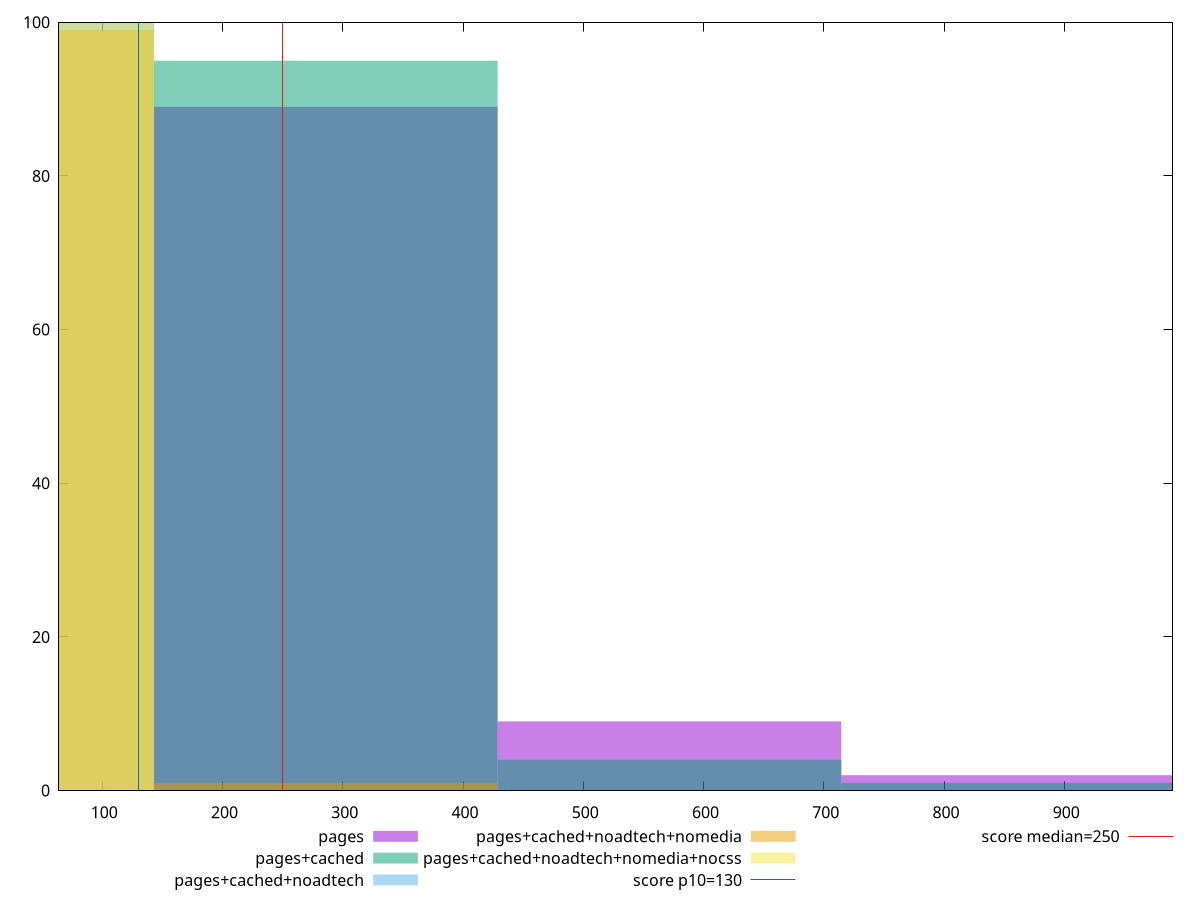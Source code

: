 reset

$pages <<EOF
857.4610368528615 2
571.640691235241 9
285.8203456176205 89
EOF

$pagesCached <<EOF
857.4610368528615 1
285.8203456176205 95
571.640691235241 4
EOF

$pagesCachedNoadtech <<EOF
0 100
EOF

$pagesCachedNoadtechNomedia <<EOF
0 99
285.8203456176205 1
EOF

$pagesCachedNoadtechNomediaNocss <<EOF
0 100
EOF

set key outside below
set boxwidth 285.8203456176205
set xrange [64:989.9999999999982]
set yrange [0:100]
set trange [0:100]
set style fill transparent solid 0.5 noborder

set parametric
set terminal svg size 640, 530 enhanced background rgb 'white'
set output "report_00026_2021-02-22T21:38:55.199Z/max-potential-fid/comparison/histogram/all_raw.svg"

plot $pages title "pages" with boxes, \
     $pagesCached title "pages+cached" with boxes, \
     $pagesCachedNoadtech title "pages+cached+noadtech" with boxes, \
     $pagesCachedNoadtechNomedia title "pages+cached+noadtech+nomedia" with boxes, \
     $pagesCachedNoadtechNomediaNocss title "pages+cached+noadtech+nomedia+nocss" with boxes, \
     130,t title "score p10=130", \
     250,t title "score median=250"

reset
